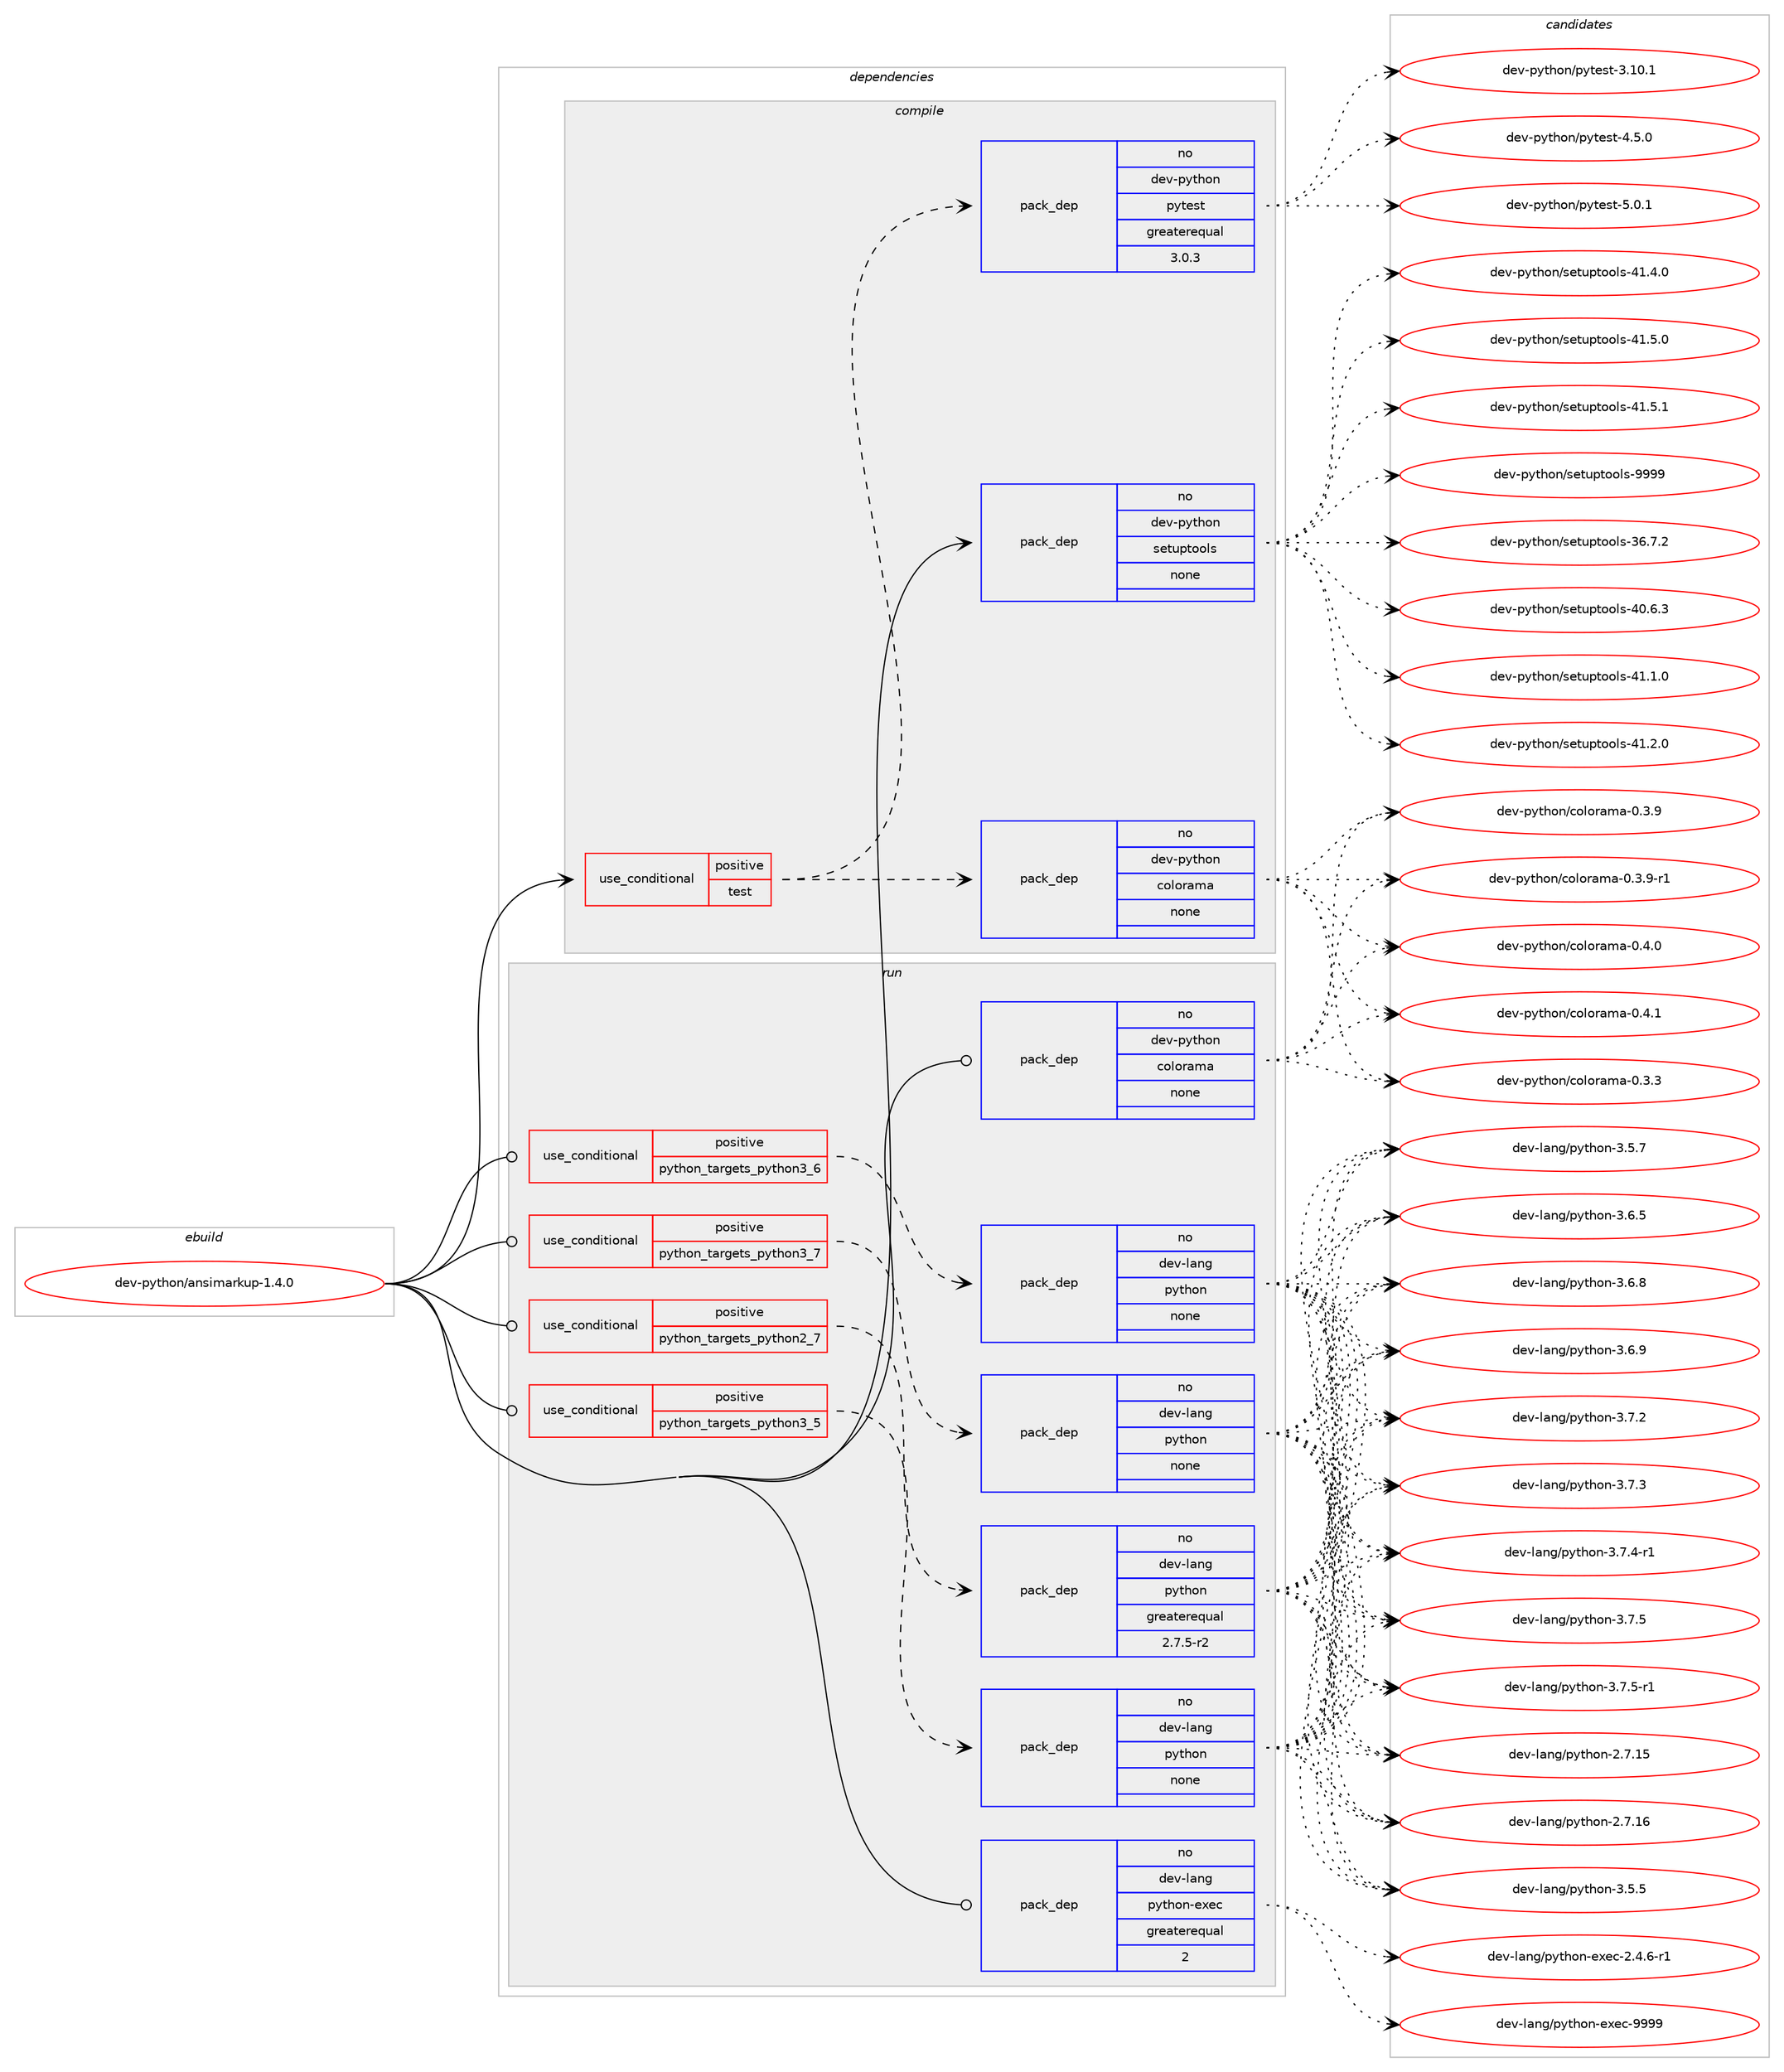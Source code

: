 digraph prolog {

# *************
# Graph options
# *************

newrank=true;
concentrate=true;
compound=true;
graph [rankdir=LR,fontname=Helvetica,fontsize=10,ranksep=1.5];#, ranksep=2.5, nodesep=0.2];
edge  [arrowhead=vee];
node  [fontname=Helvetica,fontsize=10];

# **********
# The ebuild
# **********

subgraph cluster_leftcol {
color=gray;
rank=same;
label=<<i>ebuild</i>>;
id [label="dev-python/ansimarkup-1.4.0", color=red, width=4, href="../dev-python/ansimarkup-1.4.0.svg"];
}

# ****************
# The dependencies
# ****************

subgraph cluster_midcol {
color=gray;
label=<<i>dependencies</i>>;
subgraph cluster_compile {
fillcolor="#eeeeee";
style=filled;
label=<<i>compile</i>>;
subgraph cond136127 {
dependency594171 [label=<<TABLE BORDER="0" CELLBORDER="1" CELLSPACING="0" CELLPADDING="4"><TR><TD ROWSPAN="3" CELLPADDING="10">use_conditional</TD></TR><TR><TD>positive</TD></TR><TR><TD>test</TD></TR></TABLE>>, shape=none, color=red];
subgraph pack446272 {
dependency594172 [label=<<TABLE BORDER="0" CELLBORDER="1" CELLSPACING="0" CELLPADDING="4" WIDTH="220"><TR><TD ROWSPAN="6" CELLPADDING="30">pack_dep</TD></TR><TR><TD WIDTH="110">no</TD></TR><TR><TD>dev-python</TD></TR><TR><TD>colorama</TD></TR><TR><TD>none</TD></TR><TR><TD></TD></TR></TABLE>>, shape=none, color=blue];
}
dependency594171:e -> dependency594172:w [weight=20,style="dashed",arrowhead="vee"];
subgraph pack446273 {
dependency594173 [label=<<TABLE BORDER="0" CELLBORDER="1" CELLSPACING="0" CELLPADDING="4" WIDTH="220"><TR><TD ROWSPAN="6" CELLPADDING="30">pack_dep</TD></TR><TR><TD WIDTH="110">no</TD></TR><TR><TD>dev-python</TD></TR><TR><TD>pytest</TD></TR><TR><TD>greaterequal</TD></TR><TR><TD>3.0.3</TD></TR></TABLE>>, shape=none, color=blue];
}
dependency594171:e -> dependency594173:w [weight=20,style="dashed",arrowhead="vee"];
}
id:e -> dependency594171:w [weight=20,style="solid",arrowhead="vee"];
subgraph pack446274 {
dependency594174 [label=<<TABLE BORDER="0" CELLBORDER="1" CELLSPACING="0" CELLPADDING="4" WIDTH="220"><TR><TD ROWSPAN="6" CELLPADDING="30">pack_dep</TD></TR><TR><TD WIDTH="110">no</TD></TR><TR><TD>dev-python</TD></TR><TR><TD>setuptools</TD></TR><TR><TD>none</TD></TR><TR><TD></TD></TR></TABLE>>, shape=none, color=blue];
}
id:e -> dependency594174:w [weight=20,style="solid",arrowhead="vee"];
}
subgraph cluster_compileandrun {
fillcolor="#eeeeee";
style=filled;
label=<<i>compile and run</i>>;
}
subgraph cluster_run {
fillcolor="#eeeeee";
style=filled;
label=<<i>run</i>>;
subgraph cond136128 {
dependency594175 [label=<<TABLE BORDER="0" CELLBORDER="1" CELLSPACING="0" CELLPADDING="4"><TR><TD ROWSPAN="3" CELLPADDING="10">use_conditional</TD></TR><TR><TD>positive</TD></TR><TR><TD>python_targets_python2_7</TD></TR></TABLE>>, shape=none, color=red];
subgraph pack446275 {
dependency594176 [label=<<TABLE BORDER="0" CELLBORDER="1" CELLSPACING="0" CELLPADDING="4" WIDTH="220"><TR><TD ROWSPAN="6" CELLPADDING="30">pack_dep</TD></TR><TR><TD WIDTH="110">no</TD></TR><TR><TD>dev-lang</TD></TR><TR><TD>python</TD></TR><TR><TD>greaterequal</TD></TR><TR><TD>2.7.5-r2</TD></TR></TABLE>>, shape=none, color=blue];
}
dependency594175:e -> dependency594176:w [weight=20,style="dashed",arrowhead="vee"];
}
id:e -> dependency594175:w [weight=20,style="solid",arrowhead="odot"];
subgraph cond136129 {
dependency594177 [label=<<TABLE BORDER="0" CELLBORDER="1" CELLSPACING="0" CELLPADDING="4"><TR><TD ROWSPAN="3" CELLPADDING="10">use_conditional</TD></TR><TR><TD>positive</TD></TR><TR><TD>python_targets_python3_5</TD></TR></TABLE>>, shape=none, color=red];
subgraph pack446276 {
dependency594178 [label=<<TABLE BORDER="0" CELLBORDER="1" CELLSPACING="0" CELLPADDING="4" WIDTH="220"><TR><TD ROWSPAN="6" CELLPADDING="30">pack_dep</TD></TR><TR><TD WIDTH="110">no</TD></TR><TR><TD>dev-lang</TD></TR><TR><TD>python</TD></TR><TR><TD>none</TD></TR><TR><TD></TD></TR></TABLE>>, shape=none, color=blue];
}
dependency594177:e -> dependency594178:w [weight=20,style="dashed",arrowhead="vee"];
}
id:e -> dependency594177:w [weight=20,style="solid",arrowhead="odot"];
subgraph cond136130 {
dependency594179 [label=<<TABLE BORDER="0" CELLBORDER="1" CELLSPACING="0" CELLPADDING="4"><TR><TD ROWSPAN="3" CELLPADDING="10">use_conditional</TD></TR><TR><TD>positive</TD></TR><TR><TD>python_targets_python3_6</TD></TR></TABLE>>, shape=none, color=red];
subgraph pack446277 {
dependency594180 [label=<<TABLE BORDER="0" CELLBORDER="1" CELLSPACING="0" CELLPADDING="4" WIDTH="220"><TR><TD ROWSPAN="6" CELLPADDING="30">pack_dep</TD></TR><TR><TD WIDTH="110">no</TD></TR><TR><TD>dev-lang</TD></TR><TR><TD>python</TD></TR><TR><TD>none</TD></TR><TR><TD></TD></TR></TABLE>>, shape=none, color=blue];
}
dependency594179:e -> dependency594180:w [weight=20,style="dashed",arrowhead="vee"];
}
id:e -> dependency594179:w [weight=20,style="solid",arrowhead="odot"];
subgraph cond136131 {
dependency594181 [label=<<TABLE BORDER="0" CELLBORDER="1" CELLSPACING="0" CELLPADDING="4"><TR><TD ROWSPAN="3" CELLPADDING="10">use_conditional</TD></TR><TR><TD>positive</TD></TR><TR><TD>python_targets_python3_7</TD></TR></TABLE>>, shape=none, color=red];
subgraph pack446278 {
dependency594182 [label=<<TABLE BORDER="0" CELLBORDER="1" CELLSPACING="0" CELLPADDING="4" WIDTH="220"><TR><TD ROWSPAN="6" CELLPADDING="30">pack_dep</TD></TR><TR><TD WIDTH="110">no</TD></TR><TR><TD>dev-lang</TD></TR><TR><TD>python</TD></TR><TR><TD>none</TD></TR><TR><TD></TD></TR></TABLE>>, shape=none, color=blue];
}
dependency594181:e -> dependency594182:w [weight=20,style="dashed",arrowhead="vee"];
}
id:e -> dependency594181:w [weight=20,style="solid",arrowhead="odot"];
subgraph pack446279 {
dependency594183 [label=<<TABLE BORDER="0" CELLBORDER="1" CELLSPACING="0" CELLPADDING="4" WIDTH="220"><TR><TD ROWSPAN="6" CELLPADDING="30">pack_dep</TD></TR><TR><TD WIDTH="110">no</TD></TR><TR><TD>dev-lang</TD></TR><TR><TD>python-exec</TD></TR><TR><TD>greaterequal</TD></TR><TR><TD>2</TD></TR></TABLE>>, shape=none, color=blue];
}
id:e -> dependency594183:w [weight=20,style="solid",arrowhead="odot"];
subgraph pack446280 {
dependency594184 [label=<<TABLE BORDER="0" CELLBORDER="1" CELLSPACING="0" CELLPADDING="4" WIDTH="220"><TR><TD ROWSPAN="6" CELLPADDING="30">pack_dep</TD></TR><TR><TD WIDTH="110">no</TD></TR><TR><TD>dev-python</TD></TR><TR><TD>colorama</TD></TR><TR><TD>none</TD></TR><TR><TD></TD></TR></TABLE>>, shape=none, color=blue];
}
id:e -> dependency594184:w [weight=20,style="solid",arrowhead="odot"];
}
}

# **************
# The candidates
# **************

subgraph cluster_choices {
rank=same;
color=gray;
label=<<i>candidates</i>>;

subgraph choice446272 {
color=black;
nodesep=1;
choice1001011184511212111610411111047991111081111149710997454846514651 [label="dev-python/colorama-0.3.3", color=red, width=4,href="../dev-python/colorama-0.3.3.svg"];
choice1001011184511212111610411111047991111081111149710997454846514657 [label="dev-python/colorama-0.3.9", color=red, width=4,href="../dev-python/colorama-0.3.9.svg"];
choice10010111845112121116104111110479911110811111497109974548465146574511449 [label="dev-python/colorama-0.3.9-r1", color=red, width=4,href="../dev-python/colorama-0.3.9-r1.svg"];
choice1001011184511212111610411111047991111081111149710997454846524648 [label="dev-python/colorama-0.4.0", color=red, width=4,href="../dev-python/colorama-0.4.0.svg"];
choice1001011184511212111610411111047991111081111149710997454846524649 [label="dev-python/colorama-0.4.1", color=red, width=4,href="../dev-python/colorama-0.4.1.svg"];
dependency594172:e -> choice1001011184511212111610411111047991111081111149710997454846514651:w [style=dotted,weight="100"];
dependency594172:e -> choice1001011184511212111610411111047991111081111149710997454846514657:w [style=dotted,weight="100"];
dependency594172:e -> choice10010111845112121116104111110479911110811111497109974548465146574511449:w [style=dotted,weight="100"];
dependency594172:e -> choice1001011184511212111610411111047991111081111149710997454846524648:w [style=dotted,weight="100"];
dependency594172:e -> choice1001011184511212111610411111047991111081111149710997454846524649:w [style=dotted,weight="100"];
}
subgraph choice446273 {
color=black;
nodesep=1;
choice100101118451121211161041111104711212111610111511645514649484649 [label="dev-python/pytest-3.10.1", color=red, width=4,href="../dev-python/pytest-3.10.1.svg"];
choice1001011184511212111610411111047112121116101115116455246534648 [label="dev-python/pytest-4.5.0", color=red, width=4,href="../dev-python/pytest-4.5.0.svg"];
choice1001011184511212111610411111047112121116101115116455346484649 [label="dev-python/pytest-5.0.1", color=red, width=4,href="../dev-python/pytest-5.0.1.svg"];
dependency594173:e -> choice100101118451121211161041111104711212111610111511645514649484649:w [style=dotted,weight="100"];
dependency594173:e -> choice1001011184511212111610411111047112121116101115116455246534648:w [style=dotted,weight="100"];
dependency594173:e -> choice1001011184511212111610411111047112121116101115116455346484649:w [style=dotted,weight="100"];
}
subgraph choice446274 {
color=black;
nodesep=1;
choice100101118451121211161041111104711510111611711211611111110811545515446554650 [label="dev-python/setuptools-36.7.2", color=red, width=4,href="../dev-python/setuptools-36.7.2.svg"];
choice100101118451121211161041111104711510111611711211611111110811545524846544651 [label="dev-python/setuptools-40.6.3", color=red, width=4,href="../dev-python/setuptools-40.6.3.svg"];
choice100101118451121211161041111104711510111611711211611111110811545524946494648 [label="dev-python/setuptools-41.1.0", color=red, width=4,href="../dev-python/setuptools-41.1.0.svg"];
choice100101118451121211161041111104711510111611711211611111110811545524946504648 [label="dev-python/setuptools-41.2.0", color=red, width=4,href="../dev-python/setuptools-41.2.0.svg"];
choice100101118451121211161041111104711510111611711211611111110811545524946524648 [label="dev-python/setuptools-41.4.0", color=red, width=4,href="../dev-python/setuptools-41.4.0.svg"];
choice100101118451121211161041111104711510111611711211611111110811545524946534648 [label="dev-python/setuptools-41.5.0", color=red, width=4,href="../dev-python/setuptools-41.5.0.svg"];
choice100101118451121211161041111104711510111611711211611111110811545524946534649 [label="dev-python/setuptools-41.5.1", color=red, width=4,href="../dev-python/setuptools-41.5.1.svg"];
choice10010111845112121116104111110471151011161171121161111111081154557575757 [label="dev-python/setuptools-9999", color=red, width=4,href="../dev-python/setuptools-9999.svg"];
dependency594174:e -> choice100101118451121211161041111104711510111611711211611111110811545515446554650:w [style=dotted,weight="100"];
dependency594174:e -> choice100101118451121211161041111104711510111611711211611111110811545524846544651:w [style=dotted,weight="100"];
dependency594174:e -> choice100101118451121211161041111104711510111611711211611111110811545524946494648:w [style=dotted,weight="100"];
dependency594174:e -> choice100101118451121211161041111104711510111611711211611111110811545524946504648:w [style=dotted,weight="100"];
dependency594174:e -> choice100101118451121211161041111104711510111611711211611111110811545524946524648:w [style=dotted,weight="100"];
dependency594174:e -> choice100101118451121211161041111104711510111611711211611111110811545524946534648:w [style=dotted,weight="100"];
dependency594174:e -> choice100101118451121211161041111104711510111611711211611111110811545524946534649:w [style=dotted,weight="100"];
dependency594174:e -> choice10010111845112121116104111110471151011161171121161111111081154557575757:w [style=dotted,weight="100"];
}
subgraph choice446275 {
color=black;
nodesep=1;
choice10010111845108971101034711212111610411111045504655464953 [label="dev-lang/python-2.7.15", color=red, width=4,href="../dev-lang/python-2.7.15.svg"];
choice10010111845108971101034711212111610411111045504655464954 [label="dev-lang/python-2.7.16", color=red, width=4,href="../dev-lang/python-2.7.16.svg"];
choice100101118451089711010347112121116104111110455146534653 [label="dev-lang/python-3.5.5", color=red, width=4,href="../dev-lang/python-3.5.5.svg"];
choice100101118451089711010347112121116104111110455146534655 [label="dev-lang/python-3.5.7", color=red, width=4,href="../dev-lang/python-3.5.7.svg"];
choice100101118451089711010347112121116104111110455146544653 [label="dev-lang/python-3.6.5", color=red, width=4,href="../dev-lang/python-3.6.5.svg"];
choice100101118451089711010347112121116104111110455146544656 [label="dev-lang/python-3.6.8", color=red, width=4,href="../dev-lang/python-3.6.8.svg"];
choice100101118451089711010347112121116104111110455146544657 [label="dev-lang/python-3.6.9", color=red, width=4,href="../dev-lang/python-3.6.9.svg"];
choice100101118451089711010347112121116104111110455146554650 [label="dev-lang/python-3.7.2", color=red, width=4,href="../dev-lang/python-3.7.2.svg"];
choice100101118451089711010347112121116104111110455146554651 [label="dev-lang/python-3.7.3", color=red, width=4,href="../dev-lang/python-3.7.3.svg"];
choice1001011184510897110103471121211161041111104551465546524511449 [label="dev-lang/python-3.7.4-r1", color=red, width=4,href="../dev-lang/python-3.7.4-r1.svg"];
choice100101118451089711010347112121116104111110455146554653 [label="dev-lang/python-3.7.5", color=red, width=4,href="../dev-lang/python-3.7.5.svg"];
choice1001011184510897110103471121211161041111104551465546534511449 [label="dev-lang/python-3.7.5-r1", color=red, width=4,href="../dev-lang/python-3.7.5-r1.svg"];
dependency594176:e -> choice10010111845108971101034711212111610411111045504655464953:w [style=dotted,weight="100"];
dependency594176:e -> choice10010111845108971101034711212111610411111045504655464954:w [style=dotted,weight="100"];
dependency594176:e -> choice100101118451089711010347112121116104111110455146534653:w [style=dotted,weight="100"];
dependency594176:e -> choice100101118451089711010347112121116104111110455146534655:w [style=dotted,weight="100"];
dependency594176:e -> choice100101118451089711010347112121116104111110455146544653:w [style=dotted,weight="100"];
dependency594176:e -> choice100101118451089711010347112121116104111110455146544656:w [style=dotted,weight="100"];
dependency594176:e -> choice100101118451089711010347112121116104111110455146544657:w [style=dotted,weight="100"];
dependency594176:e -> choice100101118451089711010347112121116104111110455146554650:w [style=dotted,weight="100"];
dependency594176:e -> choice100101118451089711010347112121116104111110455146554651:w [style=dotted,weight="100"];
dependency594176:e -> choice1001011184510897110103471121211161041111104551465546524511449:w [style=dotted,weight="100"];
dependency594176:e -> choice100101118451089711010347112121116104111110455146554653:w [style=dotted,weight="100"];
dependency594176:e -> choice1001011184510897110103471121211161041111104551465546534511449:w [style=dotted,weight="100"];
}
subgraph choice446276 {
color=black;
nodesep=1;
choice10010111845108971101034711212111610411111045504655464953 [label="dev-lang/python-2.7.15", color=red, width=4,href="../dev-lang/python-2.7.15.svg"];
choice10010111845108971101034711212111610411111045504655464954 [label="dev-lang/python-2.7.16", color=red, width=4,href="../dev-lang/python-2.7.16.svg"];
choice100101118451089711010347112121116104111110455146534653 [label="dev-lang/python-3.5.5", color=red, width=4,href="../dev-lang/python-3.5.5.svg"];
choice100101118451089711010347112121116104111110455146534655 [label="dev-lang/python-3.5.7", color=red, width=4,href="../dev-lang/python-3.5.7.svg"];
choice100101118451089711010347112121116104111110455146544653 [label="dev-lang/python-3.6.5", color=red, width=4,href="../dev-lang/python-3.6.5.svg"];
choice100101118451089711010347112121116104111110455146544656 [label="dev-lang/python-3.6.8", color=red, width=4,href="../dev-lang/python-3.6.8.svg"];
choice100101118451089711010347112121116104111110455146544657 [label="dev-lang/python-3.6.9", color=red, width=4,href="../dev-lang/python-3.6.9.svg"];
choice100101118451089711010347112121116104111110455146554650 [label="dev-lang/python-3.7.2", color=red, width=4,href="../dev-lang/python-3.7.2.svg"];
choice100101118451089711010347112121116104111110455146554651 [label="dev-lang/python-3.7.3", color=red, width=4,href="../dev-lang/python-3.7.3.svg"];
choice1001011184510897110103471121211161041111104551465546524511449 [label="dev-lang/python-3.7.4-r1", color=red, width=4,href="../dev-lang/python-3.7.4-r1.svg"];
choice100101118451089711010347112121116104111110455146554653 [label="dev-lang/python-3.7.5", color=red, width=4,href="../dev-lang/python-3.7.5.svg"];
choice1001011184510897110103471121211161041111104551465546534511449 [label="dev-lang/python-3.7.5-r1", color=red, width=4,href="../dev-lang/python-3.7.5-r1.svg"];
dependency594178:e -> choice10010111845108971101034711212111610411111045504655464953:w [style=dotted,weight="100"];
dependency594178:e -> choice10010111845108971101034711212111610411111045504655464954:w [style=dotted,weight="100"];
dependency594178:e -> choice100101118451089711010347112121116104111110455146534653:w [style=dotted,weight="100"];
dependency594178:e -> choice100101118451089711010347112121116104111110455146534655:w [style=dotted,weight="100"];
dependency594178:e -> choice100101118451089711010347112121116104111110455146544653:w [style=dotted,weight="100"];
dependency594178:e -> choice100101118451089711010347112121116104111110455146544656:w [style=dotted,weight="100"];
dependency594178:e -> choice100101118451089711010347112121116104111110455146544657:w [style=dotted,weight="100"];
dependency594178:e -> choice100101118451089711010347112121116104111110455146554650:w [style=dotted,weight="100"];
dependency594178:e -> choice100101118451089711010347112121116104111110455146554651:w [style=dotted,weight="100"];
dependency594178:e -> choice1001011184510897110103471121211161041111104551465546524511449:w [style=dotted,weight="100"];
dependency594178:e -> choice100101118451089711010347112121116104111110455146554653:w [style=dotted,weight="100"];
dependency594178:e -> choice1001011184510897110103471121211161041111104551465546534511449:w [style=dotted,weight="100"];
}
subgraph choice446277 {
color=black;
nodesep=1;
choice10010111845108971101034711212111610411111045504655464953 [label="dev-lang/python-2.7.15", color=red, width=4,href="../dev-lang/python-2.7.15.svg"];
choice10010111845108971101034711212111610411111045504655464954 [label="dev-lang/python-2.7.16", color=red, width=4,href="../dev-lang/python-2.7.16.svg"];
choice100101118451089711010347112121116104111110455146534653 [label="dev-lang/python-3.5.5", color=red, width=4,href="../dev-lang/python-3.5.5.svg"];
choice100101118451089711010347112121116104111110455146534655 [label="dev-lang/python-3.5.7", color=red, width=4,href="../dev-lang/python-3.5.7.svg"];
choice100101118451089711010347112121116104111110455146544653 [label="dev-lang/python-3.6.5", color=red, width=4,href="../dev-lang/python-3.6.5.svg"];
choice100101118451089711010347112121116104111110455146544656 [label="dev-lang/python-3.6.8", color=red, width=4,href="../dev-lang/python-3.6.8.svg"];
choice100101118451089711010347112121116104111110455146544657 [label="dev-lang/python-3.6.9", color=red, width=4,href="../dev-lang/python-3.6.9.svg"];
choice100101118451089711010347112121116104111110455146554650 [label="dev-lang/python-3.7.2", color=red, width=4,href="../dev-lang/python-3.7.2.svg"];
choice100101118451089711010347112121116104111110455146554651 [label="dev-lang/python-3.7.3", color=red, width=4,href="../dev-lang/python-3.7.3.svg"];
choice1001011184510897110103471121211161041111104551465546524511449 [label="dev-lang/python-3.7.4-r1", color=red, width=4,href="../dev-lang/python-3.7.4-r1.svg"];
choice100101118451089711010347112121116104111110455146554653 [label="dev-lang/python-3.7.5", color=red, width=4,href="../dev-lang/python-3.7.5.svg"];
choice1001011184510897110103471121211161041111104551465546534511449 [label="dev-lang/python-3.7.5-r1", color=red, width=4,href="../dev-lang/python-3.7.5-r1.svg"];
dependency594180:e -> choice10010111845108971101034711212111610411111045504655464953:w [style=dotted,weight="100"];
dependency594180:e -> choice10010111845108971101034711212111610411111045504655464954:w [style=dotted,weight="100"];
dependency594180:e -> choice100101118451089711010347112121116104111110455146534653:w [style=dotted,weight="100"];
dependency594180:e -> choice100101118451089711010347112121116104111110455146534655:w [style=dotted,weight="100"];
dependency594180:e -> choice100101118451089711010347112121116104111110455146544653:w [style=dotted,weight="100"];
dependency594180:e -> choice100101118451089711010347112121116104111110455146544656:w [style=dotted,weight="100"];
dependency594180:e -> choice100101118451089711010347112121116104111110455146544657:w [style=dotted,weight="100"];
dependency594180:e -> choice100101118451089711010347112121116104111110455146554650:w [style=dotted,weight="100"];
dependency594180:e -> choice100101118451089711010347112121116104111110455146554651:w [style=dotted,weight="100"];
dependency594180:e -> choice1001011184510897110103471121211161041111104551465546524511449:w [style=dotted,weight="100"];
dependency594180:e -> choice100101118451089711010347112121116104111110455146554653:w [style=dotted,weight="100"];
dependency594180:e -> choice1001011184510897110103471121211161041111104551465546534511449:w [style=dotted,weight="100"];
}
subgraph choice446278 {
color=black;
nodesep=1;
choice10010111845108971101034711212111610411111045504655464953 [label="dev-lang/python-2.7.15", color=red, width=4,href="../dev-lang/python-2.7.15.svg"];
choice10010111845108971101034711212111610411111045504655464954 [label="dev-lang/python-2.7.16", color=red, width=4,href="../dev-lang/python-2.7.16.svg"];
choice100101118451089711010347112121116104111110455146534653 [label="dev-lang/python-3.5.5", color=red, width=4,href="../dev-lang/python-3.5.5.svg"];
choice100101118451089711010347112121116104111110455146534655 [label="dev-lang/python-3.5.7", color=red, width=4,href="../dev-lang/python-3.5.7.svg"];
choice100101118451089711010347112121116104111110455146544653 [label="dev-lang/python-3.6.5", color=red, width=4,href="../dev-lang/python-3.6.5.svg"];
choice100101118451089711010347112121116104111110455146544656 [label="dev-lang/python-3.6.8", color=red, width=4,href="../dev-lang/python-3.6.8.svg"];
choice100101118451089711010347112121116104111110455146544657 [label="dev-lang/python-3.6.9", color=red, width=4,href="../dev-lang/python-3.6.9.svg"];
choice100101118451089711010347112121116104111110455146554650 [label="dev-lang/python-3.7.2", color=red, width=4,href="../dev-lang/python-3.7.2.svg"];
choice100101118451089711010347112121116104111110455146554651 [label="dev-lang/python-3.7.3", color=red, width=4,href="../dev-lang/python-3.7.3.svg"];
choice1001011184510897110103471121211161041111104551465546524511449 [label="dev-lang/python-3.7.4-r1", color=red, width=4,href="../dev-lang/python-3.7.4-r1.svg"];
choice100101118451089711010347112121116104111110455146554653 [label="dev-lang/python-3.7.5", color=red, width=4,href="../dev-lang/python-3.7.5.svg"];
choice1001011184510897110103471121211161041111104551465546534511449 [label="dev-lang/python-3.7.5-r1", color=red, width=4,href="../dev-lang/python-3.7.5-r1.svg"];
dependency594182:e -> choice10010111845108971101034711212111610411111045504655464953:w [style=dotted,weight="100"];
dependency594182:e -> choice10010111845108971101034711212111610411111045504655464954:w [style=dotted,weight="100"];
dependency594182:e -> choice100101118451089711010347112121116104111110455146534653:w [style=dotted,weight="100"];
dependency594182:e -> choice100101118451089711010347112121116104111110455146534655:w [style=dotted,weight="100"];
dependency594182:e -> choice100101118451089711010347112121116104111110455146544653:w [style=dotted,weight="100"];
dependency594182:e -> choice100101118451089711010347112121116104111110455146544656:w [style=dotted,weight="100"];
dependency594182:e -> choice100101118451089711010347112121116104111110455146544657:w [style=dotted,weight="100"];
dependency594182:e -> choice100101118451089711010347112121116104111110455146554650:w [style=dotted,weight="100"];
dependency594182:e -> choice100101118451089711010347112121116104111110455146554651:w [style=dotted,weight="100"];
dependency594182:e -> choice1001011184510897110103471121211161041111104551465546524511449:w [style=dotted,weight="100"];
dependency594182:e -> choice100101118451089711010347112121116104111110455146554653:w [style=dotted,weight="100"];
dependency594182:e -> choice1001011184510897110103471121211161041111104551465546534511449:w [style=dotted,weight="100"];
}
subgraph choice446279 {
color=black;
nodesep=1;
choice10010111845108971101034711212111610411111045101120101994550465246544511449 [label="dev-lang/python-exec-2.4.6-r1", color=red, width=4,href="../dev-lang/python-exec-2.4.6-r1.svg"];
choice10010111845108971101034711212111610411111045101120101994557575757 [label="dev-lang/python-exec-9999", color=red, width=4,href="../dev-lang/python-exec-9999.svg"];
dependency594183:e -> choice10010111845108971101034711212111610411111045101120101994550465246544511449:w [style=dotted,weight="100"];
dependency594183:e -> choice10010111845108971101034711212111610411111045101120101994557575757:w [style=dotted,weight="100"];
}
subgraph choice446280 {
color=black;
nodesep=1;
choice1001011184511212111610411111047991111081111149710997454846514651 [label="dev-python/colorama-0.3.3", color=red, width=4,href="../dev-python/colorama-0.3.3.svg"];
choice1001011184511212111610411111047991111081111149710997454846514657 [label="dev-python/colorama-0.3.9", color=red, width=4,href="../dev-python/colorama-0.3.9.svg"];
choice10010111845112121116104111110479911110811111497109974548465146574511449 [label="dev-python/colorama-0.3.9-r1", color=red, width=4,href="../dev-python/colorama-0.3.9-r1.svg"];
choice1001011184511212111610411111047991111081111149710997454846524648 [label="dev-python/colorama-0.4.0", color=red, width=4,href="../dev-python/colorama-0.4.0.svg"];
choice1001011184511212111610411111047991111081111149710997454846524649 [label="dev-python/colorama-0.4.1", color=red, width=4,href="../dev-python/colorama-0.4.1.svg"];
dependency594184:e -> choice1001011184511212111610411111047991111081111149710997454846514651:w [style=dotted,weight="100"];
dependency594184:e -> choice1001011184511212111610411111047991111081111149710997454846514657:w [style=dotted,weight="100"];
dependency594184:e -> choice10010111845112121116104111110479911110811111497109974548465146574511449:w [style=dotted,weight="100"];
dependency594184:e -> choice1001011184511212111610411111047991111081111149710997454846524648:w [style=dotted,weight="100"];
dependency594184:e -> choice1001011184511212111610411111047991111081111149710997454846524649:w [style=dotted,weight="100"];
}
}

}
